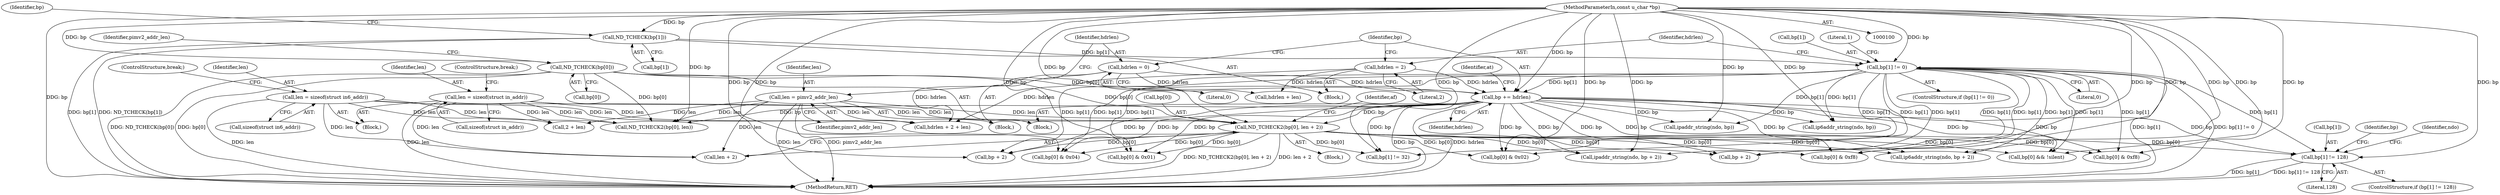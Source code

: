 digraph "1_tcpdump_5dc1860d8267b1e0cb78c9ffa2a40bea2fdb3ddc_3@array" {
"1000297" [label="(Call,bp[1] != 128)"];
"1000150" [label="(Call,bp[1] != 0)"];
"1000118" [label="(Call,ND_TCHECK(bp[1]))"];
"1000102" [label="(MethodParameterIn,const u_char *bp)"];
"1000185" [label="(Call,bp += hdrlen)"];
"1000158" [label="(Call,hdrlen = 2)"];
"1000182" [label="(Call,hdrlen = 0)"];
"1000109" [label="(Call,ND_TCHECK(bp[0]))"];
"1000236" [label="(Call,ND_TCHECK2(bp[0], len + 2))"];
"1000179" [label="(Call,len = pimv2_addr_len)"];
"1000131" [label="(Call,len = sizeof(struct in_addr))"];
"1000140" [label="(Call,len = sizeof(struct in6_addr))"];
"1000159" [label="(Identifier,hdrlen)"];
"1000110" [label="(Call,bp[0])"];
"1000189" [label="(Identifier,at)"];
"1000162" [label="(Block,)"];
"1000297" [label="(Call,bp[1] != 128)"];
"1000301" [label="(Literal,128)"];
"1000183" [label="(Identifier,hdrlen)"];
"1000263" [label="(Call,bp[1] != 32)"];
"1000257" [label="(Call,ipaddr_string(ndo, bp + 2))"];
"1000151" [label="(Call,bp[1])"];
"1000365" [label="(Call,bp[0] & 0xf8)"];
"1000236" [label="(Call,ND_TCHECK2(bp[0], len + 2))"];
"1000245" [label="(Identifier,af)"];
"1000291" [label="(Call,ip6addr_string(ndo, bp + 2))"];
"1000237" [label="(Call,bp[0])"];
"1000150" [label="(Call,bp[1] != 0)"];
"1000311" [label="(Call,bp[0] && !silent)"];
"1000192" [label="(Call,ND_TCHECK2(bp[0], len))"];
"1000190" [label="(Block,)"];
"1000117" [label="(Block,)"];
"1000388" [label="(Call,2 + len)"];
"1000141" [label="(Identifier,len)"];
"1000154" [label="(Literal,0)"];
"1000376" [label="(Call,bp[0] & 0xf8)"];
"1000140" [label="(Call,len = sizeof(struct in6_addr))"];
"1000149" [label="(ControlStructure,if (bp[1] != 0))"];
"1000135" [label="(ControlStructure,break;)"];
"1000187" [label="(Identifier,hdrlen)"];
"1000210" [label="(Call,ipaddr_string(ndo, bp))"];
"1000298" [label="(Call,bp[1])"];
"1000313" [label="(Identifier,bp)"];
"1000131" [label="(Call,len = sizeof(struct in_addr))"];
"1000115" [label="(Identifier,pimv2_addr_len)"];
"1000399" [label="(MethodReturn,RET)"];
"1000240" [label="(Call,len + 2)"];
"1000160" [label="(Literal,2)"];
"1000296" [label="(ControlStructure,if (bp[1] != 128))"];
"1000144" [label="(ControlStructure,break;)"];
"1000157" [label="(Literal,1)"];
"1000102" [label="(MethodParameterIn,const u_char *bp)"];
"1000304" [label="(Identifier,ndo)"];
"1000179" [label="(Call,len = pimv2_addr_len)"];
"1000126" [label="(Block,)"];
"1000158" [label="(Call,hdrlen = 2)"];
"1000293" [label="(Call,bp + 2)"];
"1000231" [label="(Call,hdrlen + len)"];
"1000182" [label="(Call,hdrlen = 0)"];
"1000386" [label="(Call,hdrlen + 2 + len)"];
"1000132" [label="(Identifier,len)"];
"1000119" [label="(Call,bp[1])"];
"1000180" [label="(Identifier,len)"];
"1000181" [label="(Identifier,pimv2_addr_len)"];
"1000227" [label="(Call,ip6addr_string(ndo, bp))"];
"1000124" [label="(Identifier,bp)"];
"1000105" [label="(Block,)"];
"1000185" [label="(Call,bp += hdrlen)"];
"1000133" [label="(Call,sizeof(struct in_addr))"];
"1000184" [label="(Literal,0)"];
"1000142" [label="(Call,sizeof(struct in6_addr))"];
"1000340" [label="(Call,bp[0] & 0x04)"];
"1000118" [label="(Call,ND_TCHECK(bp[1]))"];
"1000357" [label="(Call,bp[0] & 0x01)"];
"1000186" [label="(Identifier,bp)"];
"1000349" [label="(Call,bp[0] & 0x02)"];
"1000109" [label="(Call,ND_TCHECK(bp[0]))"];
"1000259" [label="(Call,bp + 2)"];
"1000297" -> "1000296"  [label="AST: "];
"1000297" -> "1000301"  [label="CFG: "];
"1000298" -> "1000297"  [label="AST: "];
"1000301" -> "1000297"  [label="AST: "];
"1000304" -> "1000297"  [label="CFG: "];
"1000313" -> "1000297"  [label="CFG: "];
"1000297" -> "1000399"  [label="DDG: bp[1]"];
"1000297" -> "1000399"  [label="DDG: bp[1] != 128"];
"1000150" -> "1000297"  [label="DDG: bp[1]"];
"1000102" -> "1000297"  [label="DDG: bp"];
"1000185" -> "1000297"  [label="DDG: bp"];
"1000236" -> "1000297"  [label="DDG: bp[0]"];
"1000150" -> "1000149"  [label="AST: "];
"1000150" -> "1000154"  [label="CFG: "];
"1000151" -> "1000150"  [label="AST: "];
"1000154" -> "1000150"  [label="AST: "];
"1000157" -> "1000150"  [label="CFG: "];
"1000159" -> "1000150"  [label="CFG: "];
"1000150" -> "1000399"  [label="DDG: bp[1]"];
"1000150" -> "1000399"  [label="DDG: bp[1] != 0"];
"1000118" -> "1000150"  [label="DDG: bp[1]"];
"1000102" -> "1000150"  [label="DDG: bp"];
"1000150" -> "1000185"  [label="DDG: bp[1]"];
"1000150" -> "1000210"  [label="DDG: bp[1]"];
"1000150" -> "1000227"  [label="DDG: bp[1]"];
"1000150" -> "1000257"  [label="DDG: bp[1]"];
"1000150" -> "1000259"  [label="DDG: bp[1]"];
"1000150" -> "1000263"  [label="DDG: bp[1]"];
"1000150" -> "1000291"  [label="DDG: bp[1]"];
"1000150" -> "1000293"  [label="DDG: bp[1]"];
"1000150" -> "1000311"  [label="DDG: bp[1]"];
"1000150" -> "1000340"  [label="DDG: bp[1]"];
"1000150" -> "1000349"  [label="DDG: bp[1]"];
"1000150" -> "1000357"  [label="DDG: bp[1]"];
"1000150" -> "1000365"  [label="DDG: bp[1]"];
"1000150" -> "1000376"  [label="DDG: bp[1]"];
"1000118" -> "1000117"  [label="AST: "];
"1000118" -> "1000119"  [label="CFG: "];
"1000119" -> "1000118"  [label="AST: "];
"1000124" -> "1000118"  [label="CFG: "];
"1000118" -> "1000399"  [label="DDG: ND_TCHECK(bp[1])"];
"1000118" -> "1000399"  [label="DDG: bp[1]"];
"1000102" -> "1000118"  [label="DDG: bp"];
"1000102" -> "1000100"  [label="AST: "];
"1000102" -> "1000399"  [label="DDG: bp"];
"1000102" -> "1000109"  [label="DDG: bp"];
"1000102" -> "1000185"  [label="DDG: bp"];
"1000102" -> "1000192"  [label="DDG: bp"];
"1000102" -> "1000210"  [label="DDG: bp"];
"1000102" -> "1000227"  [label="DDG: bp"];
"1000102" -> "1000236"  [label="DDG: bp"];
"1000102" -> "1000257"  [label="DDG: bp"];
"1000102" -> "1000259"  [label="DDG: bp"];
"1000102" -> "1000263"  [label="DDG: bp"];
"1000102" -> "1000291"  [label="DDG: bp"];
"1000102" -> "1000293"  [label="DDG: bp"];
"1000102" -> "1000311"  [label="DDG: bp"];
"1000102" -> "1000340"  [label="DDG: bp"];
"1000102" -> "1000349"  [label="DDG: bp"];
"1000102" -> "1000357"  [label="DDG: bp"];
"1000102" -> "1000365"  [label="DDG: bp"];
"1000102" -> "1000376"  [label="DDG: bp"];
"1000185" -> "1000105"  [label="AST: "];
"1000185" -> "1000187"  [label="CFG: "];
"1000186" -> "1000185"  [label="AST: "];
"1000187" -> "1000185"  [label="AST: "];
"1000189" -> "1000185"  [label="CFG: "];
"1000185" -> "1000399"  [label="DDG: bp"];
"1000185" -> "1000399"  [label="DDG: hdrlen"];
"1000158" -> "1000185"  [label="DDG: hdrlen"];
"1000182" -> "1000185"  [label="DDG: hdrlen"];
"1000109" -> "1000185"  [label="DDG: bp[0]"];
"1000185" -> "1000192"  [label="DDG: bp"];
"1000185" -> "1000210"  [label="DDG: bp"];
"1000185" -> "1000227"  [label="DDG: bp"];
"1000185" -> "1000236"  [label="DDG: bp"];
"1000185" -> "1000257"  [label="DDG: bp"];
"1000185" -> "1000259"  [label="DDG: bp"];
"1000185" -> "1000263"  [label="DDG: bp"];
"1000185" -> "1000291"  [label="DDG: bp"];
"1000185" -> "1000293"  [label="DDG: bp"];
"1000185" -> "1000311"  [label="DDG: bp"];
"1000185" -> "1000340"  [label="DDG: bp"];
"1000185" -> "1000349"  [label="DDG: bp"];
"1000185" -> "1000357"  [label="DDG: bp"];
"1000185" -> "1000365"  [label="DDG: bp"];
"1000185" -> "1000376"  [label="DDG: bp"];
"1000158" -> "1000117"  [label="AST: "];
"1000158" -> "1000160"  [label="CFG: "];
"1000159" -> "1000158"  [label="AST: "];
"1000160" -> "1000158"  [label="AST: "];
"1000186" -> "1000158"  [label="CFG: "];
"1000158" -> "1000231"  [label="DDG: hdrlen"];
"1000158" -> "1000386"  [label="DDG: hdrlen"];
"1000182" -> "1000162"  [label="AST: "];
"1000182" -> "1000184"  [label="CFG: "];
"1000183" -> "1000182"  [label="AST: "];
"1000184" -> "1000182"  [label="AST: "];
"1000186" -> "1000182"  [label="CFG: "];
"1000182" -> "1000231"  [label="DDG: hdrlen"];
"1000182" -> "1000386"  [label="DDG: hdrlen"];
"1000109" -> "1000105"  [label="AST: "];
"1000109" -> "1000110"  [label="CFG: "];
"1000110" -> "1000109"  [label="AST: "];
"1000115" -> "1000109"  [label="CFG: "];
"1000109" -> "1000399"  [label="DDG: bp[0]"];
"1000109" -> "1000399"  [label="DDG: ND_TCHECK(bp[0])"];
"1000109" -> "1000192"  [label="DDG: bp[0]"];
"1000109" -> "1000236"  [label="DDG: bp[0]"];
"1000236" -> "1000190"  [label="AST: "];
"1000236" -> "1000240"  [label="CFG: "];
"1000237" -> "1000236"  [label="AST: "];
"1000240" -> "1000236"  [label="AST: "];
"1000245" -> "1000236"  [label="CFG: "];
"1000236" -> "1000399"  [label="DDG: ND_TCHECK2(bp[0], len + 2)"];
"1000236" -> "1000399"  [label="DDG: len + 2"];
"1000179" -> "1000236"  [label="DDG: len"];
"1000131" -> "1000236"  [label="DDG: len"];
"1000140" -> "1000236"  [label="DDG: len"];
"1000236" -> "1000257"  [label="DDG: bp[0]"];
"1000236" -> "1000259"  [label="DDG: bp[0]"];
"1000236" -> "1000263"  [label="DDG: bp[0]"];
"1000236" -> "1000291"  [label="DDG: bp[0]"];
"1000236" -> "1000293"  [label="DDG: bp[0]"];
"1000236" -> "1000311"  [label="DDG: bp[0]"];
"1000236" -> "1000340"  [label="DDG: bp[0]"];
"1000236" -> "1000349"  [label="DDG: bp[0]"];
"1000236" -> "1000357"  [label="DDG: bp[0]"];
"1000236" -> "1000365"  [label="DDG: bp[0]"];
"1000236" -> "1000376"  [label="DDG: bp[0]"];
"1000179" -> "1000162"  [label="AST: "];
"1000179" -> "1000181"  [label="CFG: "];
"1000180" -> "1000179"  [label="AST: "];
"1000181" -> "1000179"  [label="AST: "];
"1000183" -> "1000179"  [label="CFG: "];
"1000179" -> "1000399"  [label="DDG: pimv2_addr_len"];
"1000179" -> "1000399"  [label="DDG: len"];
"1000179" -> "1000192"  [label="DDG: len"];
"1000179" -> "1000240"  [label="DDG: len"];
"1000179" -> "1000386"  [label="DDG: len"];
"1000179" -> "1000388"  [label="DDG: len"];
"1000131" -> "1000126"  [label="AST: "];
"1000131" -> "1000133"  [label="CFG: "];
"1000132" -> "1000131"  [label="AST: "];
"1000133" -> "1000131"  [label="AST: "];
"1000135" -> "1000131"  [label="CFG: "];
"1000131" -> "1000399"  [label="DDG: len"];
"1000131" -> "1000192"  [label="DDG: len"];
"1000131" -> "1000240"  [label="DDG: len"];
"1000131" -> "1000386"  [label="DDG: len"];
"1000131" -> "1000388"  [label="DDG: len"];
"1000140" -> "1000126"  [label="AST: "];
"1000140" -> "1000142"  [label="CFG: "];
"1000141" -> "1000140"  [label="AST: "];
"1000142" -> "1000140"  [label="AST: "];
"1000144" -> "1000140"  [label="CFG: "];
"1000140" -> "1000399"  [label="DDG: len"];
"1000140" -> "1000192"  [label="DDG: len"];
"1000140" -> "1000240"  [label="DDG: len"];
"1000140" -> "1000386"  [label="DDG: len"];
"1000140" -> "1000388"  [label="DDG: len"];
}
